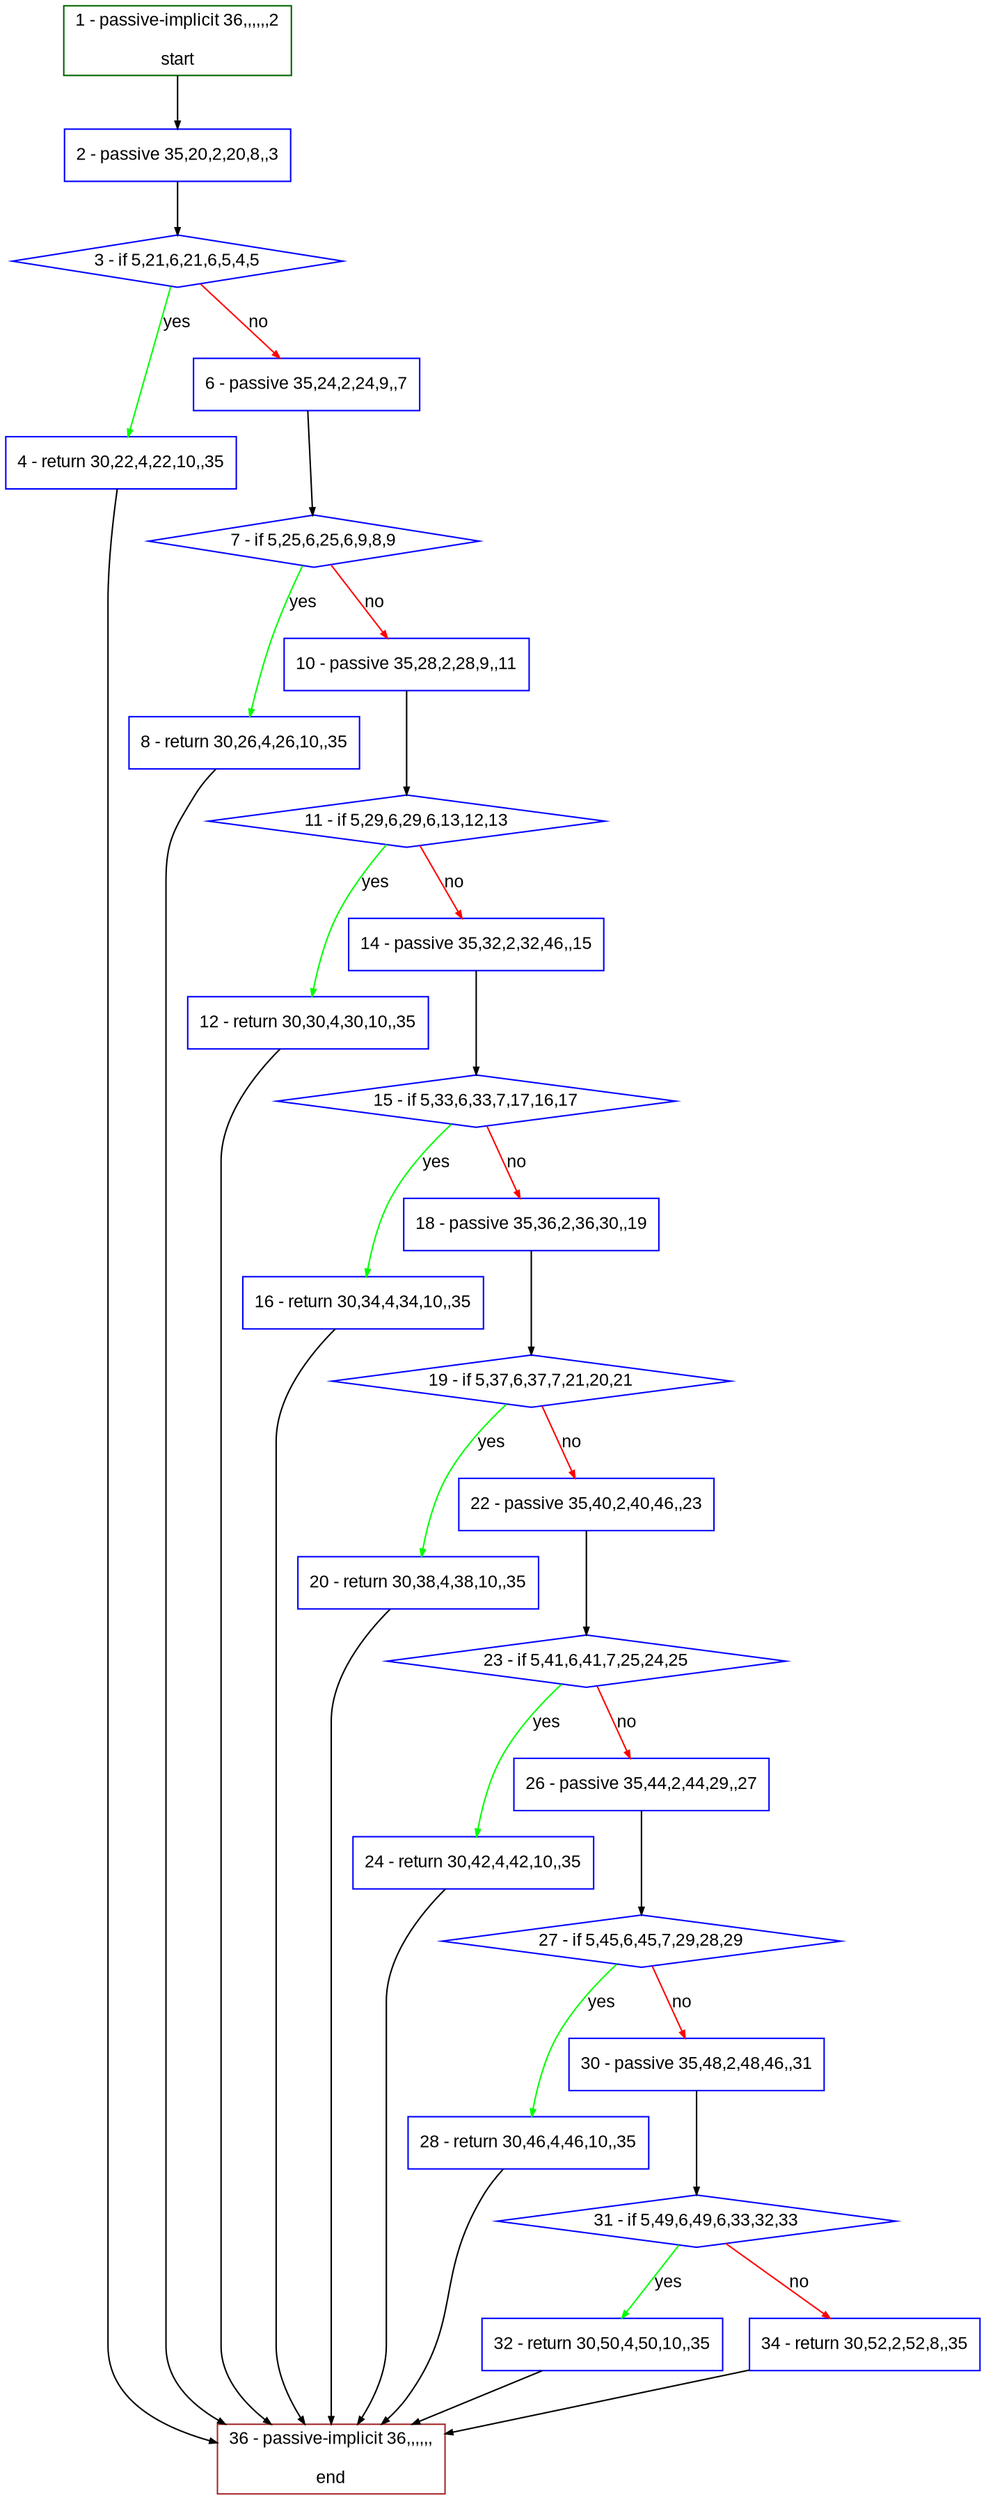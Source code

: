 digraph "" {
  graph [bgcolor="white", fillcolor="#FFFFCC", pack="true", packmode="clust", fontname="Arial", label="", fontsize="12", compound="true", style="rounded,filled"];
  node [node_initialized="no", fillcolor="white", fontname="Arial", label="", color="grey", fontsize="12", fixedsize="false", compound="true", shape="rectangle", style="filled"];
  edge [arrowtail="none", lhead="", fontcolor="black", fontname="Arial", label="", color="black", fontsize="12", arrowhead="normal", arrowsize="0.5", compound="true", ltail="", dir="forward"];
  __N1 [fillcolor="#ffffff", label="2 - passive 35,20,2,20,8,,3", color="#0000ff", shape="box", style="filled"];
  __N2 [fillcolor="#ffffff", label="1 - passive-implicit 36,,,,,,2\n\nstart", color="#006400", shape="box", style="filled"];
  __N3 [fillcolor="#ffffff", label="3 - if 5,21,6,21,6,5,4,5", color="#0000ff", shape="diamond", style="filled"];
  __N4 [fillcolor="#ffffff", label="4 - return 30,22,4,22,10,,35", color="#0000ff", shape="box", style="filled"];
  __N5 [fillcolor="#ffffff", label="6 - passive 35,24,2,24,9,,7", color="#0000ff", shape="box", style="filled"];
  __N6 [fillcolor="#ffffff", label="36 - passive-implicit 36,,,,,,\n\nend", color="#a52a2a", shape="box", style="filled"];
  __N7 [fillcolor="#ffffff", label="7 - if 5,25,6,25,6,9,8,9", color="#0000ff", shape="diamond", style="filled"];
  __N8 [fillcolor="#ffffff", label="8 - return 30,26,4,26,10,,35", color="#0000ff", shape="box", style="filled"];
  __N9 [fillcolor="#ffffff", label="10 - passive 35,28,2,28,9,,11", color="#0000ff", shape="box", style="filled"];
  __N10 [fillcolor="#ffffff", label="11 - if 5,29,6,29,6,13,12,13", color="#0000ff", shape="diamond", style="filled"];
  __N11 [fillcolor="#ffffff", label="12 - return 30,30,4,30,10,,35", color="#0000ff", shape="box", style="filled"];
  __N12 [fillcolor="#ffffff", label="14 - passive 35,32,2,32,46,,15", color="#0000ff", shape="box", style="filled"];
  __N13 [fillcolor="#ffffff", label="15 - if 5,33,6,33,7,17,16,17", color="#0000ff", shape="diamond", style="filled"];
  __N14 [fillcolor="#ffffff", label="16 - return 30,34,4,34,10,,35", color="#0000ff", shape="box", style="filled"];
  __N15 [fillcolor="#ffffff", label="18 - passive 35,36,2,36,30,,19", color="#0000ff", shape="box", style="filled"];
  __N16 [fillcolor="#ffffff", label="19 - if 5,37,6,37,7,21,20,21", color="#0000ff", shape="diamond", style="filled"];
  __N17 [fillcolor="#ffffff", label="20 - return 30,38,4,38,10,,35", color="#0000ff", shape="box", style="filled"];
  __N18 [fillcolor="#ffffff", label="22 - passive 35,40,2,40,46,,23", color="#0000ff", shape="box", style="filled"];
  __N19 [fillcolor="#ffffff", label="23 - if 5,41,6,41,7,25,24,25", color="#0000ff", shape="diamond", style="filled"];
  __N20 [fillcolor="#ffffff", label="24 - return 30,42,4,42,10,,35", color="#0000ff", shape="box", style="filled"];
  __N21 [fillcolor="#ffffff", label="26 - passive 35,44,2,44,29,,27", color="#0000ff", shape="box", style="filled"];
  __N22 [fillcolor="#ffffff", label="27 - if 5,45,6,45,7,29,28,29", color="#0000ff", shape="diamond", style="filled"];
  __N23 [fillcolor="#ffffff", label="28 - return 30,46,4,46,10,,35", color="#0000ff", shape="box", style="filled"];
  __N24 [fillcolor="#ffffff", label="30 - passive 35,48,2,48,46,,31", color="#0000ff", shape="box", style="filled"];
  __N25 [fillcolor="#ffffff", label="31 - if 5,49,6,49,6,33,32,33", color="#0000ff", shape="diamond", style="filled"];
  __N26 [fillcolor="#ffffff", label="32 - return 30,50,4,50,10,,35", color="#0000ff", shape="box", style="filled"];
  __N27 [fillcolor="#ffffff", label="34 - return 30,52,2,52,8,,35", color="#0000ff", shape="box", style="filled"];
  __N2 -> __N1 [arrowtail="none", color="#000000", label="", arrowhead="normal", dir="forward"];
  __N1 -> __N3 [arrowtail="none", color="#000000", label="", arrowhead="normal", dir="forward"];
  __N3 -> __N4 [arrowtail="none", color="#00ff00", label="yes", arrowhead="normal", dir="forward"];
  __N3 -> __N5 [arrowtail="none", color="#ff0000", label="no", arrowhead="normal", dir="forward"];
  __N4 -> __N6 [arrowtail="none", color="#000000", label="", arrowhead="normal", dir="forward"];
  __N5 -> __N7 [arrowtail="none", color="#000000", label="", arrowhead="normal", dir="forward"];
  __N7 -> __N8 [arrowtail="none", color="#00ff00", label="yes", arrowhead="normal", dir="forward"];
  __N7 -> __N9 [arrowtail="none", color="#ff0000", label="no", arrowhead="normal", dir="forward"];
  __N8 -> __N6 [arrowtail="none", color="#000000", label="", arrowhead="normal", dir="forward"];
  __N9 -> __N10 [arrowtail="none", color="#000000", label="", arrowhead="normal", dir="forward"];
  __N10 -> __N11 [arrowtail="none", color="#00ff00", label="yes", arrowhead="normal", dir="forward"];
  __N10 -> __N12 [arrowtail="none", color="#ff0000", label="no", arrowhead="normal", dir="forward"];
  __N11 -> __N6 [arrowtail="none", color="#000000", label="", arrowhead="normal", dir="forward"];
  __N12 -> __N13 [arrowtail="none", color="#000000", label="", arrowhead="normal", dir="forward"];
  __N13 -> __N14 [arrowtail="none", color="#00ff00", label="yes", arrowhead="normal", dir="forward"];
  __N13 -> __N15 [arrowtail="none", color="#ff0000", label="no", arrowhead="normal", dir="forward"];
  __N14 -> __N6 [arrowtail="none", color="#000000", label="", arrowhead="normal", dir="forward"];
  __N15 -> __N16 [arrowtail="none", color="#000000", label="", arrowhead="normal", dir="forward"];
  __N16 -> __N17 [arrowtail="none", color="#00ff00", label="yes", arrowhead="normal", dir="forward"];
  __N16 -> __N18 [arrowtail="none", color="#ff0000", label="no", arrowhead="normal", dir="forward"];
  __N17 -> __N6 [arrowtail="none", color="#000000", label="", arrowhead="normal", dir="forward"];
  __N18 -> __N19 [arrowtail="none", color="#000000", label="", arrowhead="normal", dir="forward"];
  __N19 -> __N20 [arrowtail="none", color="#00ff00", label="yes", arrowhead="normal", dir="forward"];
  __N19 -> __N21 [arrowtail="none", color="#ff0000", label="no", arrowhead="normal", dir="forward"];
  __N20 -> __N6 [arrowtail="none", color="#000000", label="", arrowhead="normal", dir="forward"];
  __N21 -> __N22 [arrowtail="none", color="#000000", label="", arrowhead="normal", dir="forward"];
  __N22 -> __N23 [arrowtail="none", color="#00ff00", label="yes", arrowhead="normal", dir="forward"];
  __N22 -> __N24 [arrowtail="none", color="#ff0000", label="no", arrowhead="normal", dir="forward"];
  __N23 -> __N6 [arrowtail="none", color="#000000", label="", arrowhead="normal", dir="forward"];
  __N24 -> __N25 [arrowtail="none", color="#000000", label="", arrowhead="normal", dir="forward"];
  __N25 -> __N26 [arrowtail="none", color="#00ff00", label="yes", arrowhead="normal", dir="forward"];
  __N25 -> __N27 [arrowtail="none", color="#ff0000", label="no", arrowhead="normal", dir="forward"];
  __N26 -> __N6 [arrowtail="none", color="#000000", label="", arrowhead="normal", dir="forward"];
  __N27 -> __N6 [arrowtail="none", color="#000000", label="", arrowhead="normal", dir="forward"];
}
